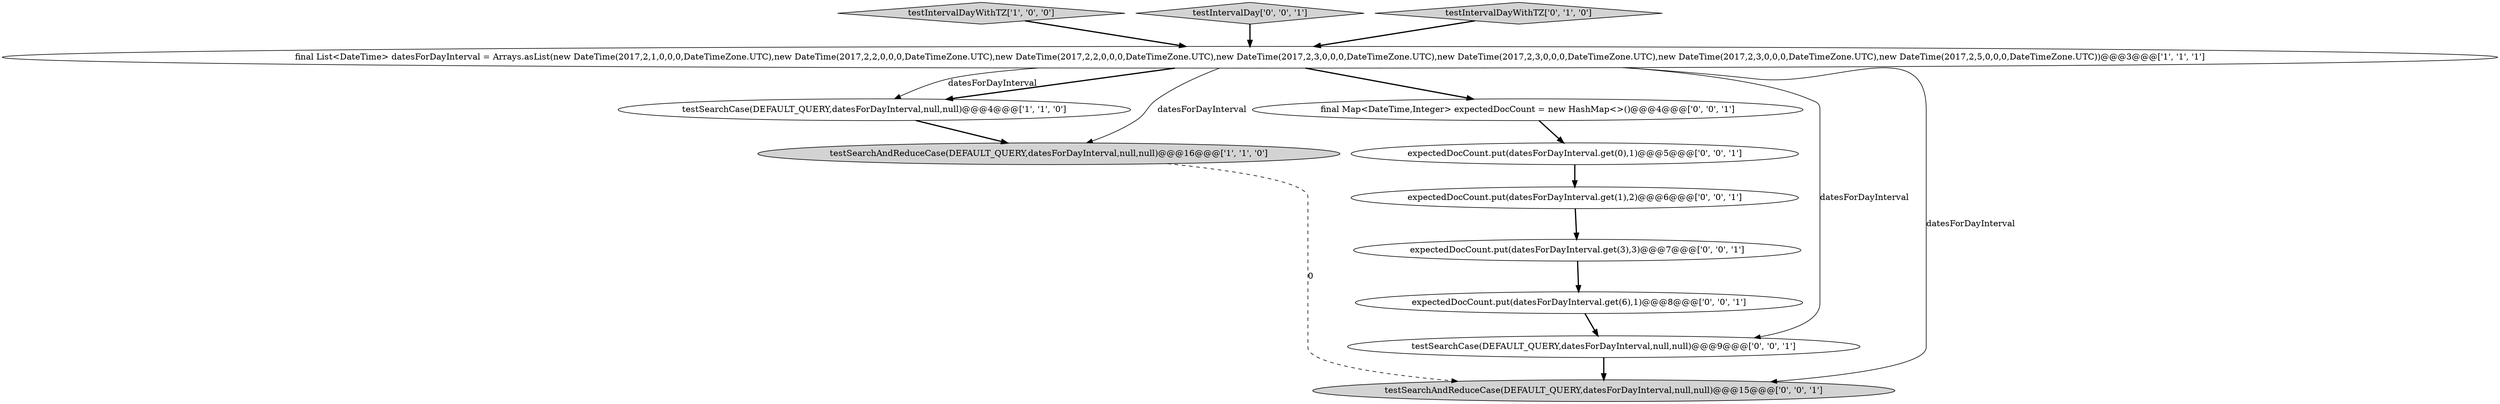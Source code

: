 digraph {
8 [style = filled, label = "expectedDocCount.put(datesForDayInterval.get(1),2)@@@6@@@['0', '0', '1']", fillcolor = white, shape = ellipse image = "AAA0AAABBB3BBB"];
6 [style = filled, label = "expectedDocCount.put(datesForDayInterval.get(6),1)@@@8@@@['0', '0', '1']", fillcolor = white, shape = ellipse image = "AAA0AAABBB3BBB"];
10 [style = filled, label = "testSearchCase(DEFAULT_QUERY,datesForDayInterval,null,null)@@@9@@@['0', '0', '1']", fillcolor = white, shape = ellipse image = "AAA0AAABBB3BBB"];
9 [style = filled, label = "expectedDocCount.put(datesForDayInterval.get(3),3)@@@7@@@['0', '0', '1']", fillcolor = white, shape = ellipse image = "AAA0AAABBB3BBB"];
0 [style = filled, label = "testSearchCase(DEFAULT_QUERY,datesForDayInterval,null,null)@@@4@@@['1', '1', '0']", fillcolor = white, shape = ellipse image = "AAA0AAABBB1BBB"];
1 [style = filled, label = "testSearchAndReduceCase(DEFAULT_QUERY,datesForDayInterval,null,null)@@@16@@@['1', '1', '0']", fillcolor = lightgray, shape = ellipse image = "AAA0AAABBB1BBB"];
3 [style = filled, label = "testIntervalDayWithTZ['1', '0', '0']", fillcolor = lightgray, shape = diamond image = "AAA0AAABBB1BBB"];
5 [style = filled, label = "testIntervalDay['0', '0', '1']", fillcolor = lightgray, shape = diamond image = "AAA0AAABBB3BBB"];
4 [style = filled, label = "testIntervalDayWithTZ['0', '1', '0']", fillcolor = lightgray, shape = diamond image = "AAA0AAABBB2BBB"];
12 [style = filled, label = "expectedDocCount.put(datesForDayInterval.get(0),1)@@@5@@@['0', '0', '1']", fillcolor = white, shape = ellipse image = "AAA0AAABBB3BBB"];
7 [style = filled, label = "testSearchAndReduceCase(DEFAULT_QUERY,datesForDayInterval,null,null)@@@15@@@['0', '0', '1']", fillcolor = lightgray, shape = ellipse image = "AAA0AAABBB3BBB"];
11 [style = filled, label = "final Map<DateTime,Integer> expectedDocCount = new HashMap<>()@@@4@@@['0', '0', '1']", fillcolor = white, shape = ellipse image = "AAA0AAABBB3BBB"];
2 [style = filled, label = "final List<DateTime> datesForDayInterval = Arrays.asList(new DateTime(2017,2,1,0,0,0,DateTimeZone.UTC),new DateTime(2017,2,2,0,0,0,DateTimeZone.UTC),new DateTime(2017,2,2,0,0,0,DateTimeZone.UTC),new DateTime(2017,2,3,0,0,0,DateTimeZone.UTC),new DateTime(2017,2,3,0,0,0,DateTimeZone.UTC),new DateTime(2017,2,3,0,0,0,DateTimeZone.UTC),new DateTime(2017,2,5,0,0,0,DateTimeZone.UTC))@@@3@@@['1', '1', '1']", fillcolor = white, shape = ellipse image = "AAA0AAABBB1BBB"];
5->2 [style = bold, label=""];
1->7 [style = dashed, label="0"];
2->11 [style = bold, label=""];
2->0 [style = bold, label=""];
10->7 [style = bold, label=""];
2->1 [style = solid, label="datesForDayInterval"];
2->0 [style = solid, label="datesForDayInterval"];
2->10 [style = solid, label="datesForDayInterval"];
11->12 [style = bold, label=""];
8->9 [style = bold, label=""];
12->8 [style = bold, label=""];
6->10 [style = bold, label=""];
0->1 [style = bold, label=""];
4->2 [style = bold, label=""];
3->2 [style = bold, label=""];
9->6 [style = bold, label=""];
2->7 [style = solid, label="datesForDayInterval"];
}
